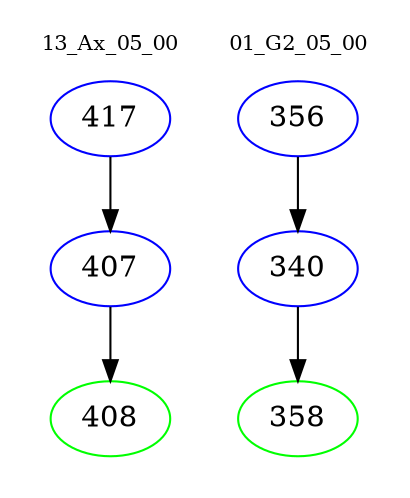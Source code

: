 digraph{
subgraph cluster_0 {
color = white
label = "13_Ax_05_00";
fontsize=10;
T0_417 [label="417", color="blue"]
T0_417 -> T0_407 [color="black"]
T0_407 [label="407", color="blue"]
T0_407 -> T0_408 [color="black"]
T0_408 [label="408", color="green"]
}
subgraph cluster_1 {
color = white
label = "01_G2_05_00";
fontsize=10;
T1_356 [label="356", color="blue"]
T1_356 -> T1_340 [color="black"]
T1_340 [label="340", color="blue"]
T1_340 -> T1_358 [color="black"]
T1_358 [label="358", color="green"]
}
}
